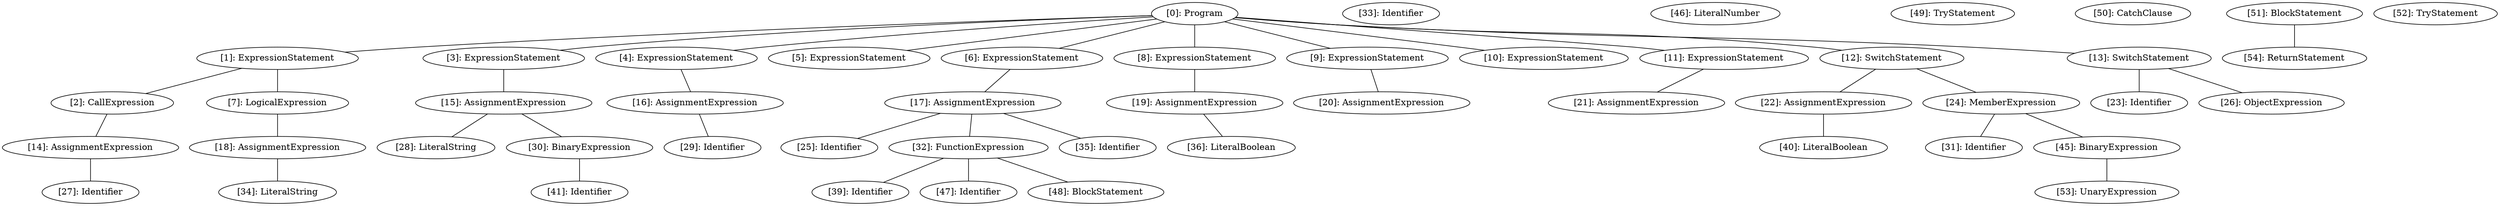 // Result
graph {
	0 [label="[0]: Program"]
	1 [label="[1]: ExpressionStatement"]
	2 [label="[2]: CallExpression"]
	3 [label="[3]: ExpressionStatement"]
	4 [label="[4]: ExpressionStatement"]
	5 [label="[5]: ExpressionStatement"]
	6 [label="[6]: ExpressionStatement"]
	7 [label="[7]: LogicalExpression"]
	8 [label="[8]: ExpressionStatement"]
	9 [label="[9]: ExpressionStatement"]
	10 [label="[10]: ExpressionStatement"]
	11 [label="[11]: ExpressionStatement"]
	12 [label="[12]: SwitchStatement"]
	13 [label="[13]: SwitchStatement"]
	14 [label="[14]: AssignmentExpression"]
	15 [label="[15]: AssignmentExpression"]
	16 [label="[16]: AssignmentExpression"]
	17 [label="[17]: AssignmentExpression"]
	18 [label="[18]: AssignmentExpression"]
	19 [label="[19]: AssignmentExpression"]
	20 [label="[20]: AssignmentExpression"]
	21 [label="[21]: AssignmentExpression"]
	22 [label="[22]: AssignmentExpression"]
	23 [label="[23]: Identifier"]
	24 [label="[24]: MemberExpression"]
	25 [label="[25]: Identifier"]
	26 [label="[26]: ObjectExpression"]
	27 [label="[27]: Identifier"]
	28 [label="[28]: LiteralString"]
	29 [label="[29]: Identifier"]
	30 [label="[30]: BinaryExpression"]
	31 [label="[31]: Identifier"]
	32 [label="[32]: FunctionExpression"]
	33 [label="[33]: Identifier"]
	34 [label="[34]: LiteralString"]
	35 [label="[35]: Identifier"]
	36 [label="[36]: LiteralBoolean"]
	39 [label="[39]: Identifier"]
	40 [label="[40]: LiteralBoolean"]
	41 [label="[41]: Identifier"]
	45 [label="[45]: BinaryExpression"]
	46 [label="[46]: LiteralNumber"]
	47 [label="[47]: Identifier"]
	48 [label="[48]: BlockStatement"]
	49 [label="[49]: TryStatement"]
	50 [label="[50]: CatchClause"]
	51 [label="[51]: BlockStatement"]
	52 [label="[52]: TryStatement"]
	53 [label="[53]: UnaryExpression"]
	54 [label="[54]: ReturnStatement"]
	0 -- 1
	0 -- 3
	0 -- 4
	0 -- 5
	0 -- 6
	0 -- 8
	0 -- 9
	0 -- 10
	0 -- 11
	0 -- 12
	0 -- 13
	1 -- 2
	1 -- 7
	2 -- 14
	3 -- 15
	4 -- 16
	6 -- 17
	7 -- 18
	8 -- 19
	9 -- 20
	11 -- 21
	12 -- 22
	12 -- 24
	13 -- 23
	13 -- 26
	14 -- 27
	15 -- 28
	15 -- 30
	16 -- 29
	17 -- 25
	17 -- 32
	17 -- 35
	18 -- 34
	19 -- 36
	22 -- 40
	24 -- 31
	24 -- 45
	30 -- 41
	32 -- 39
	32 -- 47
	32 -- 48
	45 -- 53
	51 -- 54
}
